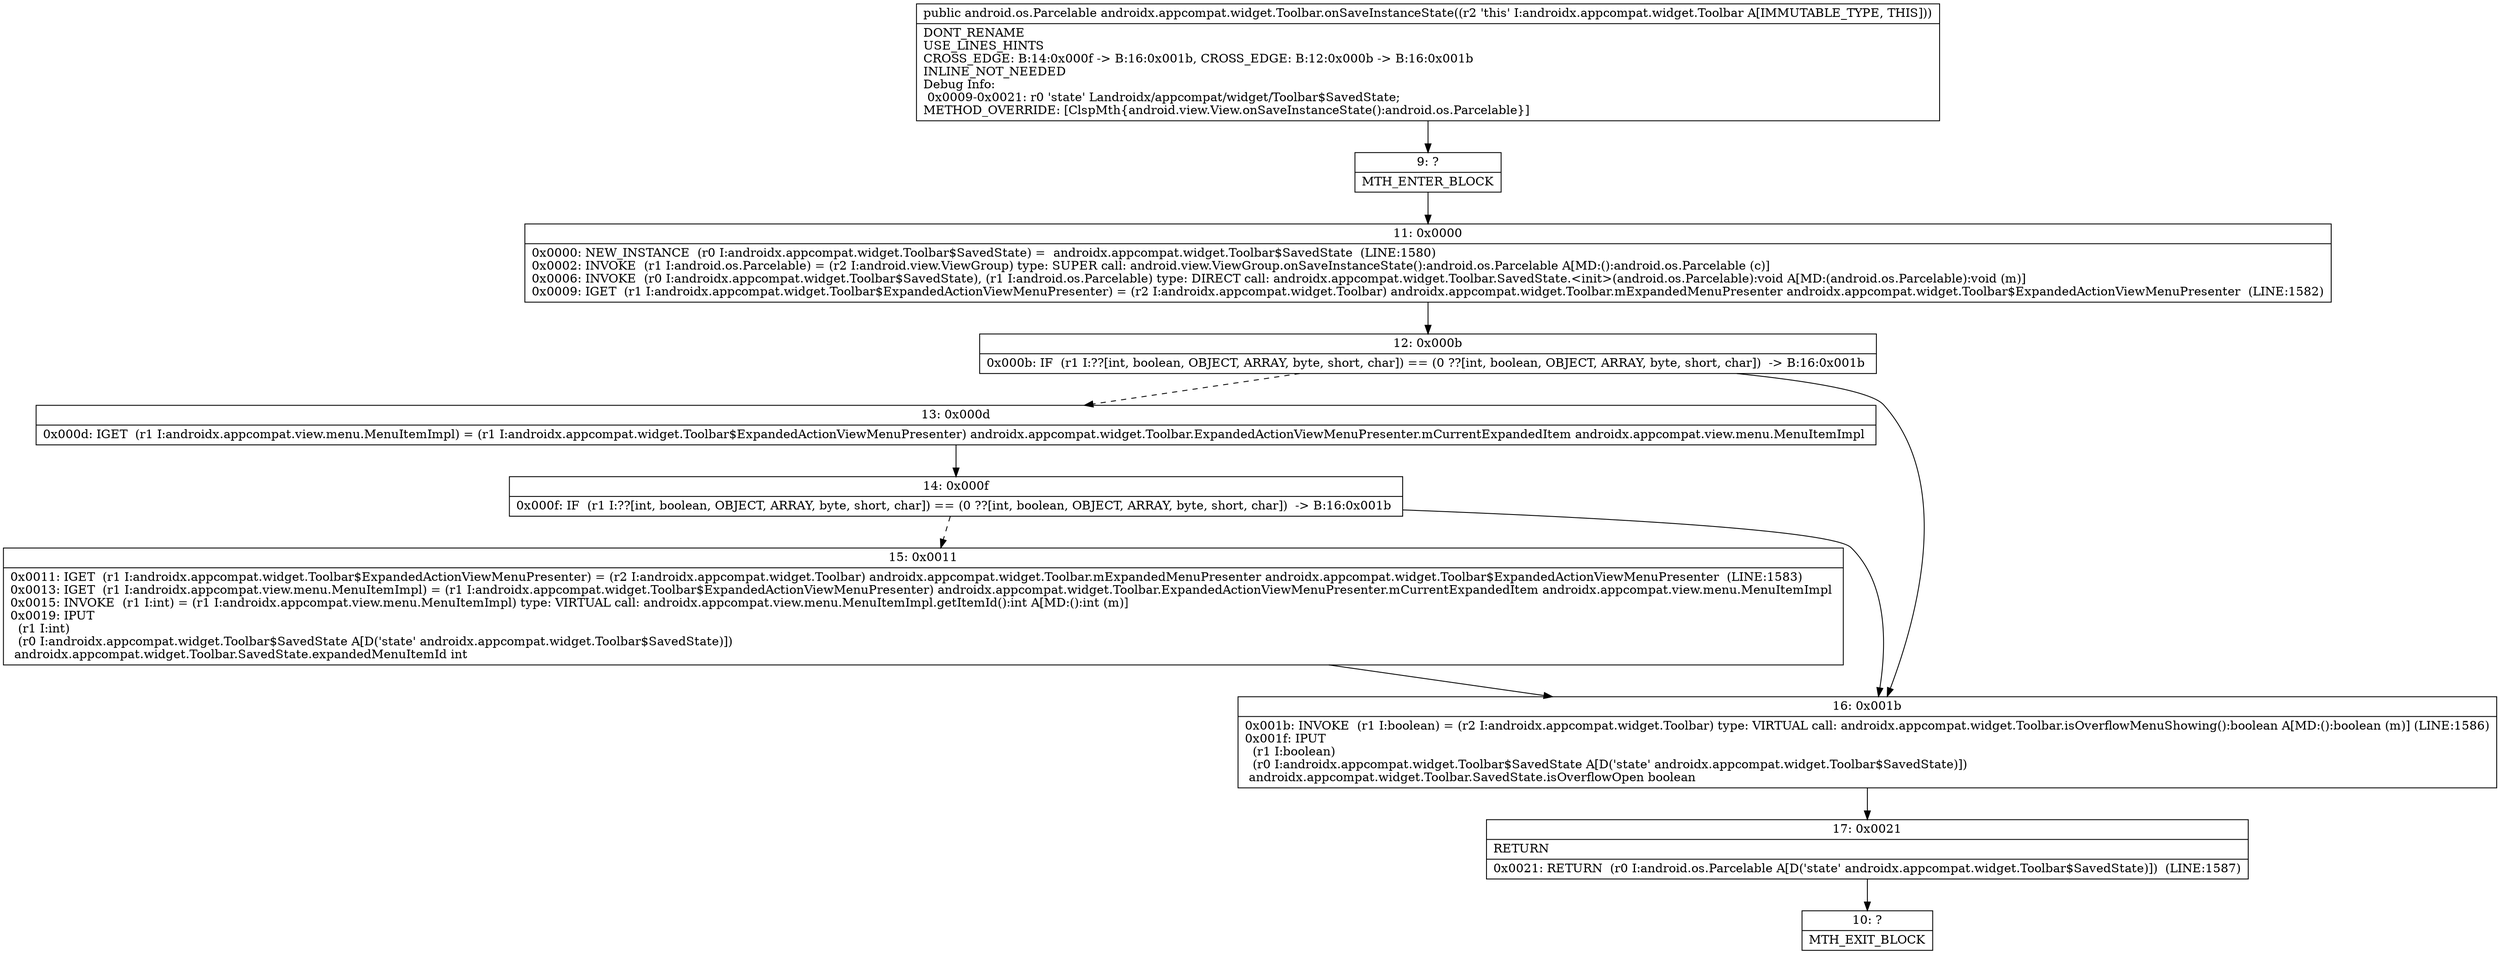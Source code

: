 digraph "CFG forandroidx.appcompat.widget.Toolbar.onSaveInstanceState()Landroid\/os\/Parcelable;" {
Node_9 [shape=record,label="{9\:\ ?|MTH_ENTER_BLOCK\l}"];
Node_11 [shape=record,label="{11\:\ 0x0000|0x0000: NEW_INSTANCE  (r0 I:androidx.appcompat.widget.Toolbar$SavedState) =  androidx.appcompat.widget.Toolbar$SavedState  (LINE:1580)\l0x0002: INVOKE  (r1 I:android.os.Parcelable) = (r2 I:android.view.ViewGroup) type: SUPER call: android.view.ViewGroup.onSaveInstanceState():android.os.Parcelable A[MD:():android.os.Parcelable (c)]\l0x0006: INVOKE  (r0 I:androidx.appcompat.widget.Toolbar$SavedState), (r1 I:android.os.Parcelable) type: DIRECT call: androidx.appcompat.widget.Toolbar.SavedState.\<init\>(android.os.Parcelable):void A[MD:(android.os.Parcelable):void (m)]\l0x0009: IGET  (r1 I:androidx.appcompat.widget.Toolbar$ExpandedActionViewMenuPresenter) = (r2 I:androidx.appcompat.widget.Toolbar) androidx.appcompat.widget.Toolbar.mExpandedMenuPresenter androidx.appcompat.widget.Toolbar$ExpandedActionViewMenuPresenter  (LINE:1582)\l}"];
Node_12 [shape=record,label="{12\:\ 0x000b|0x000b: IF  (r1 I:??[int, boolean, OBJECT, ARRAY, byte, short, char]) == (0 ??[int, boolean, OBJECT, ARRAY, byte, short, char])  \-\> B:16:0x001b \l}"];
Node_13 [shape=record,label="{13\:\ 0x000d|0x000d: IGET  (r1 I:androidx.appcompat.view.menu.MenuItemImpl) = (r1 I:androidx.appcompat.widget.Toolbar$ExpandedActionViewMenuPresenter) androidx.appcompat.widget.Toolbar.ExpandedActionViewMenuPresenter.mCurrentExpandedItem androidx.appcompat.view.menu.MenuItemImpl \l}"];
Node_14 [shape=record,label="{14\:\ 0x000f|0x000f: IF  (r1 I:??[int, boolean, OBJECT, ARRAY, byte, short, char]) == (0 ??[int, boolean, OBJECT, ARRAY, byte, short, char])  \-\> B:16:0x001b \l}"];
Node_15 [shape=record,label="{15\:\ 0x0011|0x0011: IGET  (r1 I:androidx.appcompat.widget.Toolbar$ExpandedActionViewMenuPresenter) = (r2 I:androidx.appcompat.widget.Toolbar) androidx.appcompat.widget.Toolbar.mExpandedMenuPresenter androidx.appcompat.widget.Toolbar$ExpandedActionViewMenuPresenter  (LINE:1583)\l0x0013: IGET  (r1 I:androidx.appcompat.view.menu.MenuItemImpl) = (r1 I:androidx.appcompat.widget.Toolbar$ExpandedActionViewMenuPresenter) androidx.appcompat.widget.Toolbar.ExpandedActionViewMenuPresenter.mCurrentExpandedItem androidx.appcompat.view.menu.MenuItemImpl \l0x0015: INVOKE  (r1 I:int) = (r1 I:androidx.appcompat.view.menu.MenuItemImpl) type: VIRTUAL call: androidx.appcompat.view.menu.MenuItemImpl.getItemId():int A[MD:():int (m)]\l0x0019: IPUT  \l  (r1 I:int)\l  (r0 I:androidx.appcompat.widget.Toolbar$SavedState A[D('state' androidx.appcompat.widget.Toolbar$SavedState)])\l androidx.appcompat.widget.Toolbar.SavedState.expandedMenuItemId int \l}"];
Node_16 [shape=record,label="{16\:\ 0x001b|0x001b: INVOKE  (r1 I:boolean) = (r2 I:androidx.appcompat.widget.Toolbar) type: VIRTUAL call: androidx.appcompat.widget.Toolbar.isOverflowMenuShowing():boolean A[MD:():boolean (m)] (LINE:1586)\l0x001f: IPUT  \l  (r1 I:boolean)\l  (r0 I:androidx.appcompat.widget.Toolbar$SavedState A[D('state' androidx.appcompat.widget.Toolbar$SavedState)])\l androidx.appcompat.widget.Toolbar.SavedState.isOverflowOpen boolean \l}"];
Node_17 [shape=record,label="{17\:\ 0x0021|RETURN\l|0x0021: RETURN  (r0 I:android.os.Parcelable A[D('state' androidx.appcompat.widget.Toolbar$SavedState)])  (LINE:1587)\l}"];
Node_10 [shape=record,label="{10\:\ ?|MTH_EXIT_BLOCK\l}"];
MethodNode[shape=record,label="{public android.os.Parcelable androidx.appcompat.widget.Toolbar.onSaveInstanceState((r2 'this' I:androidx.appcompat.widget.Toolbar A[IMMUTABLE_TYPE, THIS]))  | DONT_RENAME\lUSE_LINES_HINTS\lCROSS_EDGE: B:14:0x000f \-\> B:16:0x001b, CROSS_EDGE: B:12:0x000b \-\> B:16:0x001b\lINLINE_NOT_NEEDED\lDebug Info:\l  0x0009\-0x0021: r0 'state' Landroidx\/appcompat\/widget\/Toolbar$SavedState;\lMETHOD_OVERRIDE: [ClspMth\{android.view.View.onSaveInstanceState():android.os.Parcelable\}]\l}"];
MethodNode -> Node_9;Node_9 -> Node_11;
Node_11 -> Node_12;
Node_12 -> Node_13[style=dashed];
Node_12 -> Node_16;
Node_13 -> Node_14;
Node_14 -> Node_15[style=dashed];
Node_14 -> Node_16;
Node_15 -> Node_16;
Node_16 -> Node_17;
Node_17 -> Node_10;
}

